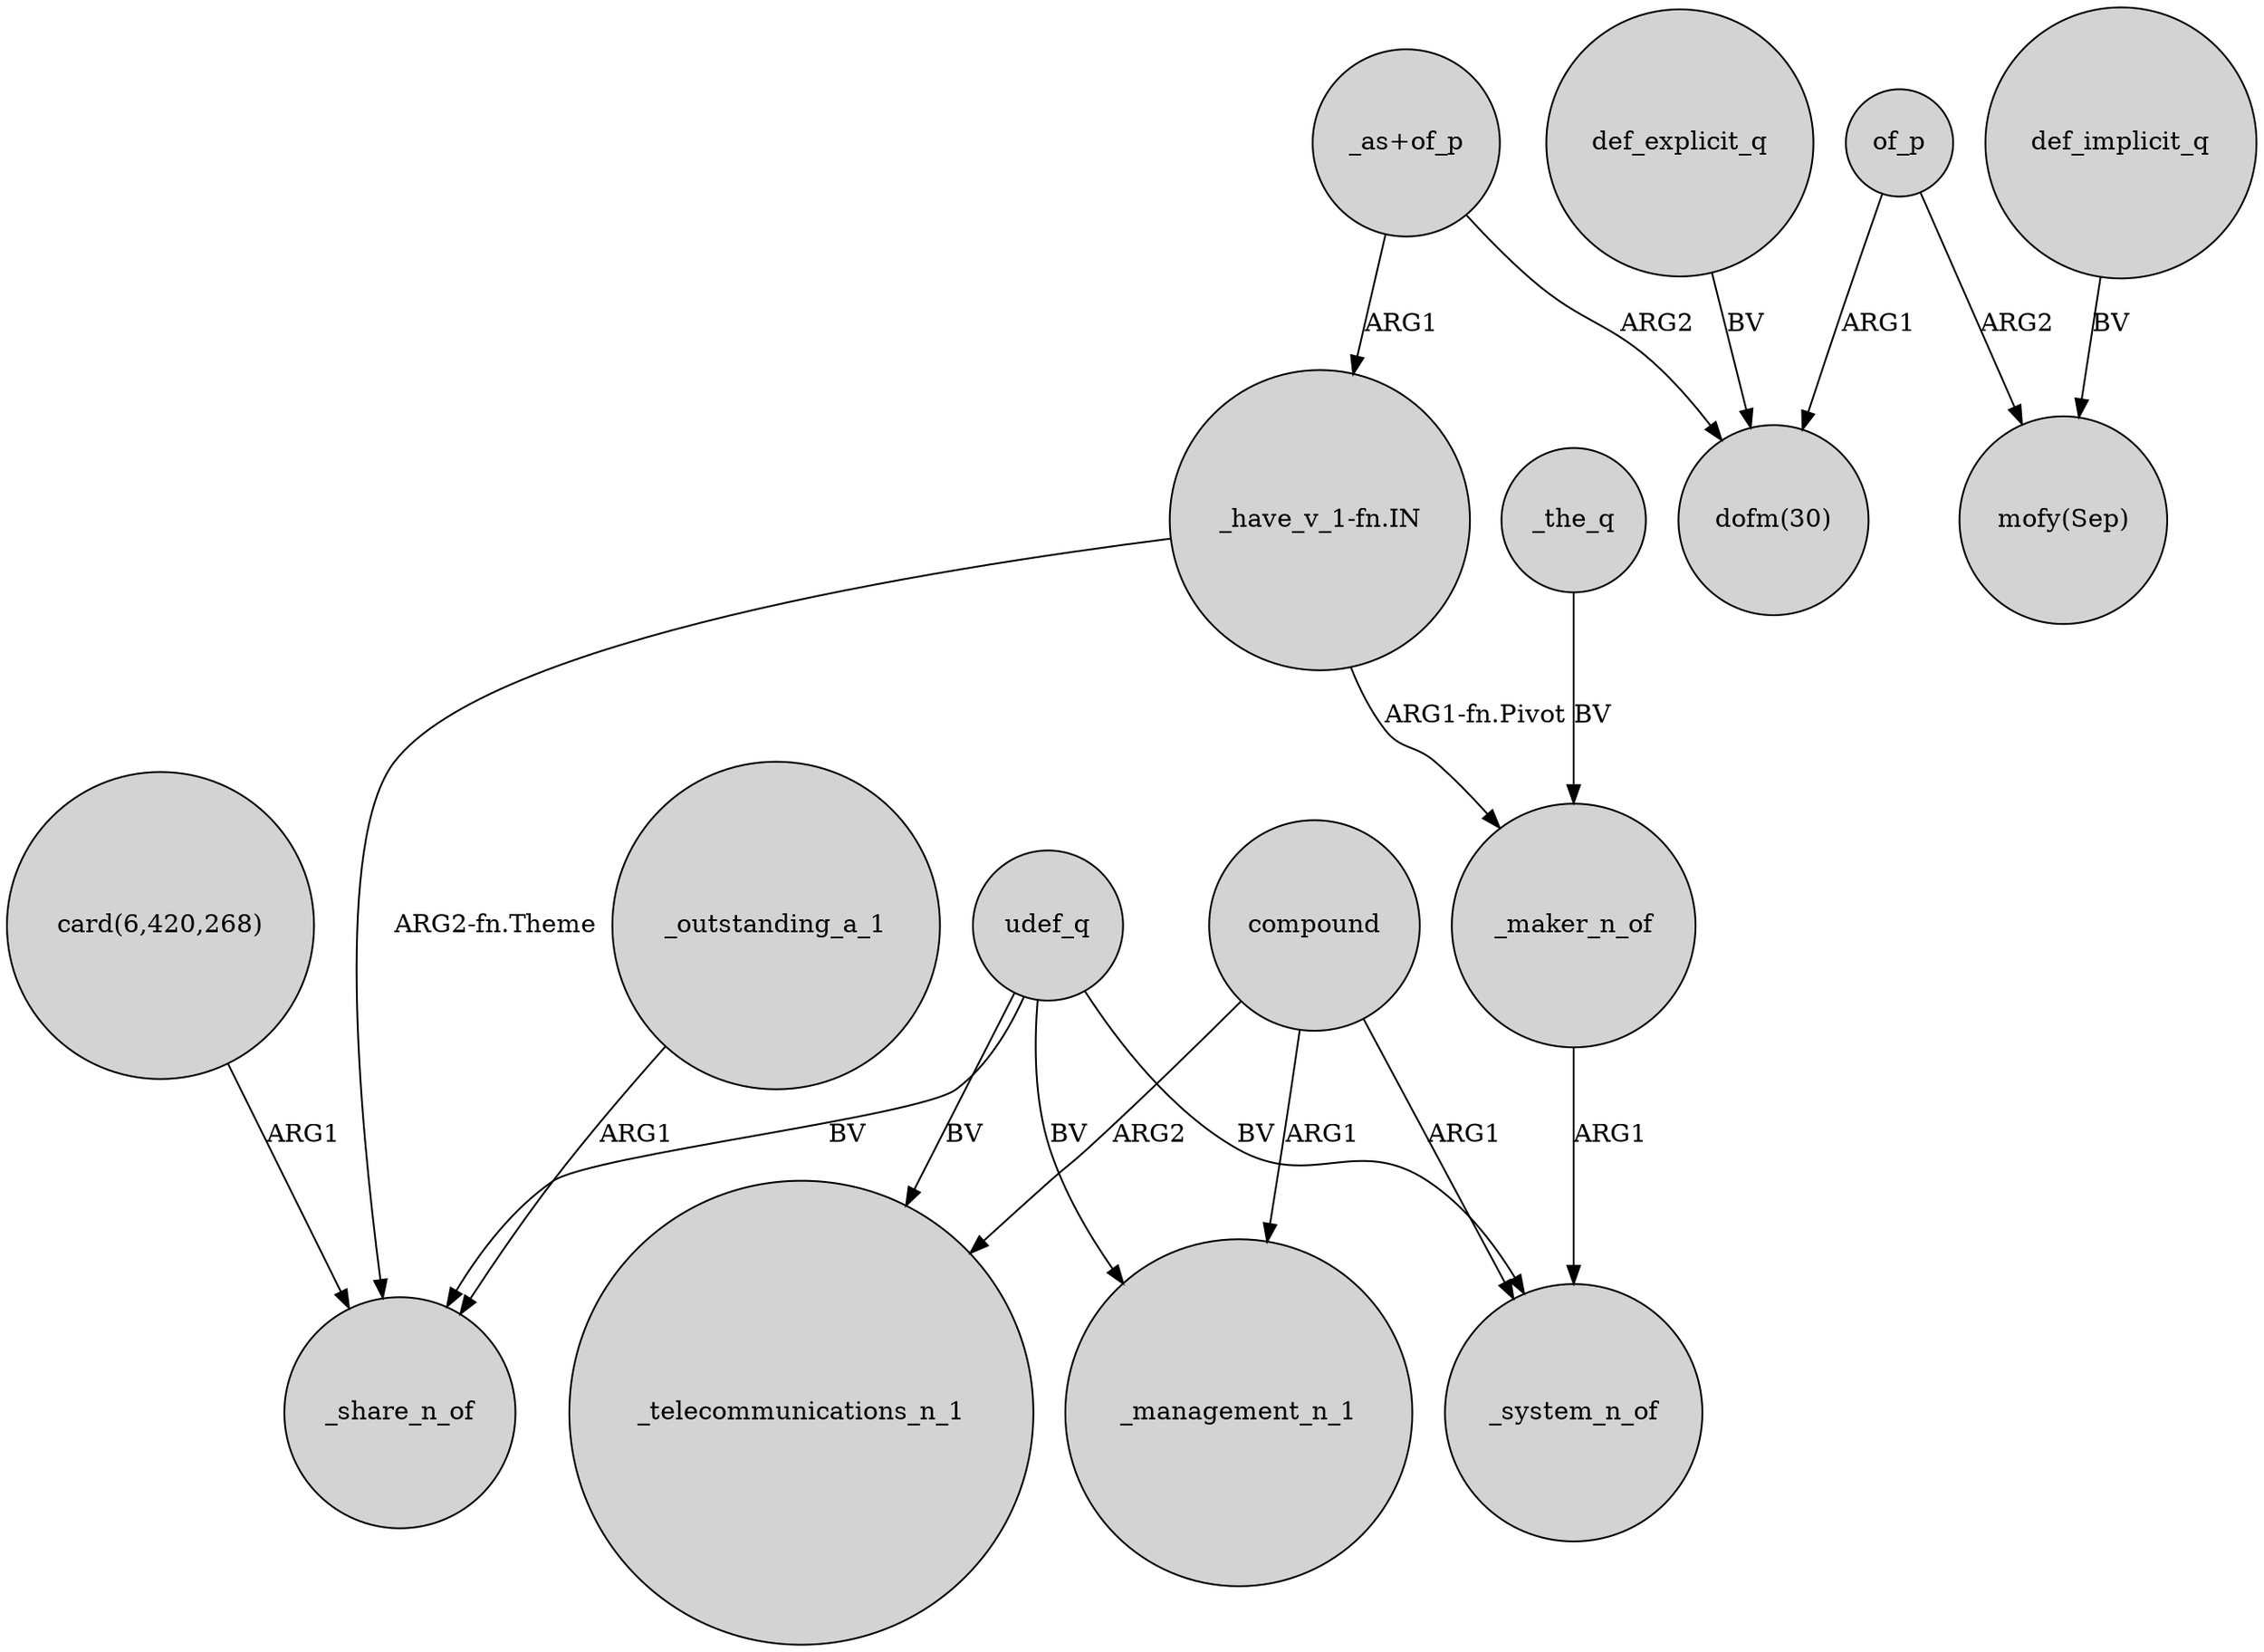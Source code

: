 digraph {
	node [shape=circle style=filled]
	"card(6,420,268)" -> _share_n_of [label=ARG1]
	compound -> _system_n_of [label=ARG1]
	udef_q -> _system_n_of [label=BV]
	compound -> _telecommunications_n_1 [label=ARG2]
	_the_q -> _maker_n_of [label=BV]
	of_p -> "mofy(Sep)" [label=ARG2]
	udef_q -> _management_n_1 [label=BV]
	"_have_v_1-fn.IN" -> _share_n_of [label="ARG2-fn.Theme"]
	_outstanding_a_1 -> _share_n_of [label=ARG1]
	def_explicit_q -> "dofm(30)" [label=BV]
	_maker_n_of -> _system_n_of [label=ARG1]
	"_have_v_1-fn.IN" -> _maker_n_of [label="ARG1-fn.Pivot"]
	def_implicit_q -> "mofy(Sep)" [label=BV]
	"_as+of_p" -> "_have_v_1-fn.IN" [label=ARG1]
	"_as+of_p" -> "dofm(30)" [label=ARG2]
	udef_q -> _telecommunications_n_1 [label=BV]
	udef_q -> _share_n_of [label=BV]
	of_p -> "dofm(30)" [label=ARG1]
	compound -> _management_n_1 [label=ARG1]
}
